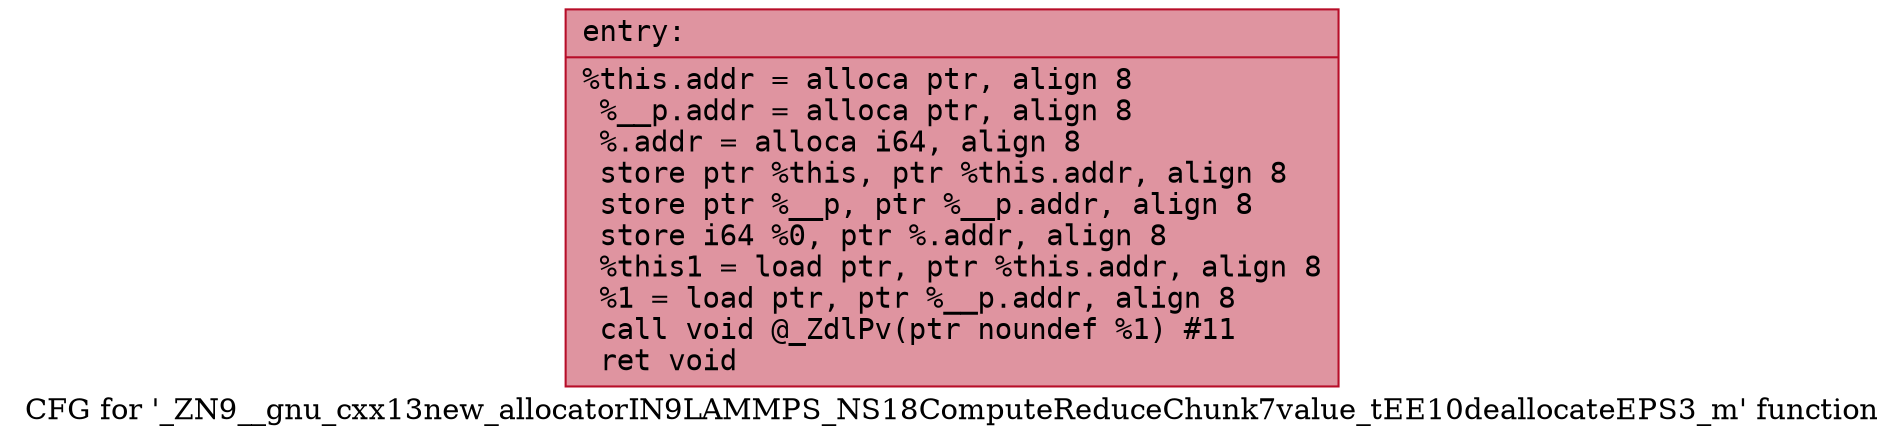 digraph "CFG for '_ZN9__gnu_cxx13new_allocatorIN9LAMMPS_NS18ComputeReduceChunk7value_tEE10deallocateEPS3_m' function" {
	label="CFG for '_ZN9__gnu_cxx13new_allocatorIN9LAMMPS_NS18ComputeReduceChunk7value_tEE10deallocateEPS3_m' function";

	Node0x562fdb261000 [shape=record,color="#b70d28ff", style=filled, fillcolor="#b70d2870" fontname="Courier",label="{entry:\l|  %this.addr = alloca ptr, align 8\l  %__p.addr = alloca ptr, align 8\l  %.addr = alloca i64, align 8\l  store ptr %this, ptr %this.addr, align 8\l  store ptr %__p, ptr %__p.addr, align 8\l  store i64 %0, ptr %.addr, align 8\l  %this1 = load ptr, ptr %this.addr, align 8\l  %1 = load ptr, ptr %__p.addr, align 8\l  call void @_ZdlPv(ptr noundef %1) #11\l  ret void\l}"];
}
